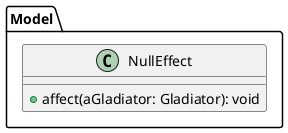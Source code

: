 @startuml
'https://plantuml.com/class-diagram

package Model {
    class NullEffect {
        + affect(aGladiator: Gladiator): void
    }
}

@enduml
